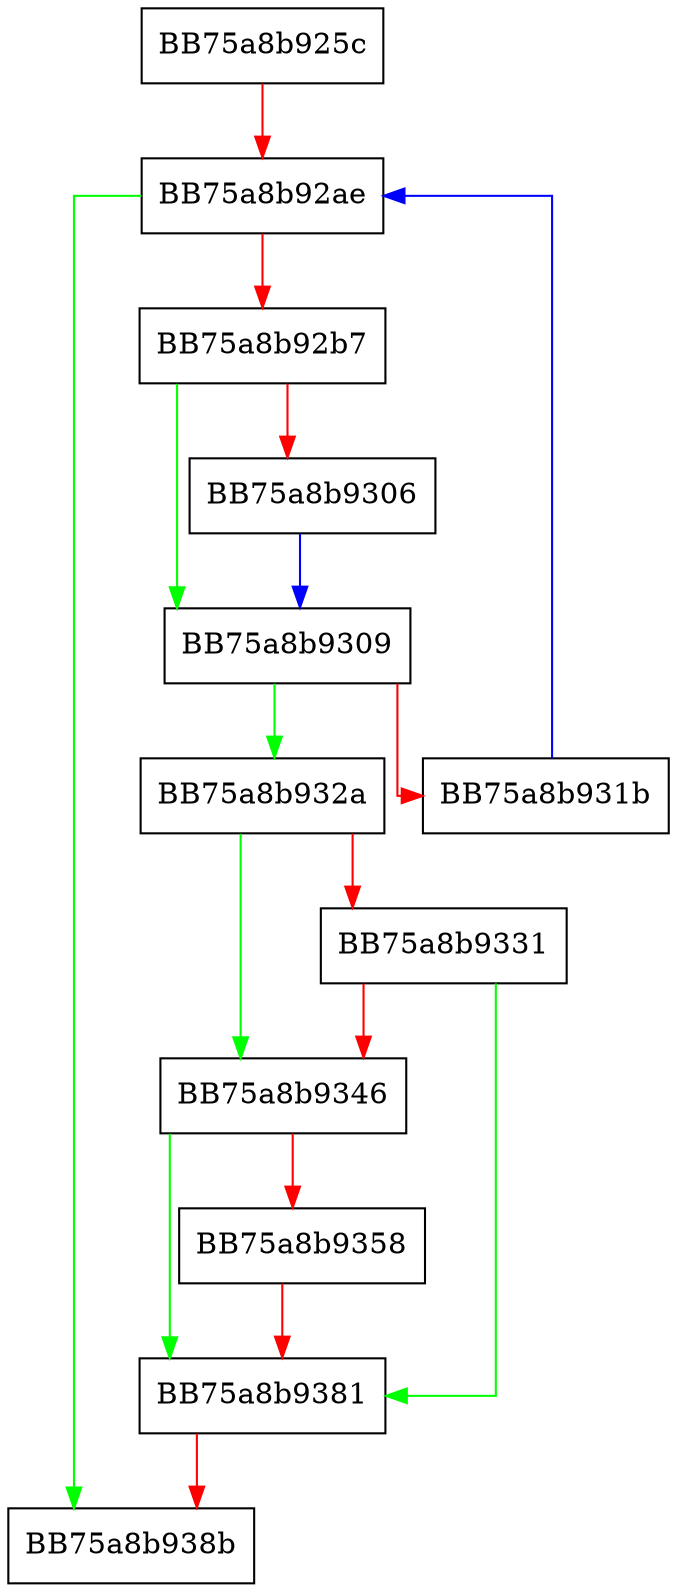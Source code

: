 digraph _set_single_profile_config {
  node [shape="box"];
  graph [splines=ortho];
  BB75a8b925c -> BB75a8b92ae [color="red"];
  BB75a8b92ae -> BB75a8b938b [color="green"];
  BB75a8b92ae -> BB75a8b92b7 [color="red"];
  BB75a8b92b7 -> BB75a8b9309 [color="green"];
  BB75a8b92b7 -> BB75a8b9306 [color="red"];
  BB75a8b9306 -> BB75a8b9309 [color="blue"];
  BB75a8b9309 -> BB75a8b932a [color="green"];
  BB75a8b9309 -> BB75a8b931b [color="red"];
  BB75a8b931b -> BB75a8b92ae [color="blue"];
  BB75a8b932a -> BB75a8b9346 [color="green"];
  BB75a8b932a -> BB75a8b9331 [color="red"];
  BB75a8b9331 -> BB75a8b9381 [color="green"];
  BB75a8b9331 -> BB75a8b9346 [color="red"];
  BB75a8b9346 -> BB75a8b9381 [color="green"];
  BB75a8b9346 -> BB75a8b9358 [color="red"];
  BB75a8b9358 -> BB75a8b9381 [color="red"];
  BB75a8b9381 -> BB75a8b938b [color="red"];
}